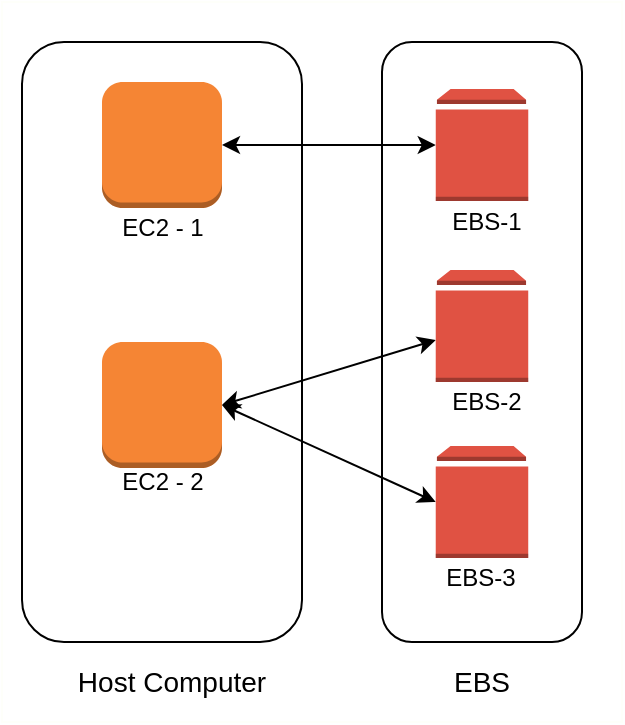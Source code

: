 <mxfile version="12.9.9" type="device"><diagram id="kben0r0gYYd9zOO5OQ2E" name="Page-1"><mxGraphModel dx="1055" dy="808" grid="1" gridSize="10" guides="1" tooltips="1" connect="1" arrows="1" fold="1" page="1" pageScale="1" pageWidth="1654" pageHeight="1169" math="0" shadow="0"><root><mxCell id="0"/><mxCell id="1" parent="0"/><mxCell id="MoLzKaAGdUaluVQuXFD1-29" value="" style="rounded=0;whiteSpace=wrap;html=1;fontSize=14;strokeColor=#FEFFFA;" parent="1" vertex="1"><mxGeometry x="330" y="210" width="310" height="360" as="geometry"/></mxCell><mxCell id="MoLzKaAGdUaluVQuXFD1-1" value="" style="rounded=1;whiteSpace=wrap;html=1;" parent="1" vertex="1"><mxGeometry x="340" y="230" width="140" height="300" as="geometry"/></mxCell><mxCell id="MoLzKaAGdUaluVQuXFD1-19" value="" style="rounded=1;whiteSpace=wrap;html=1;" parent="1" vertex="1"><mxGeometry x="520" y="230" width="100" height="300" as="geometry"/></mxCell><mxCell id="MoLzKaAGdUaluVQuXFD1-22" value="" style="endArrow=classic;startArrow=classic;html=1;exitX=0;exitY=0.5;exitDx=0;exitDy=0;entryX=1;entryY=0.5;entryDx=0;entryDy=0;entryPerimeter=0;exitPerimeter=0;" parent="1" source="KWupa7GQliLWAhsqFfcC-5" target="KWupa7GQliLWAhsqFfcC-2" edge="1"><mxGeometry width="50" height="50" relative="1" as="geometry"><mxPoint x="545" y="415" as="sourcePoint"/><mxPoint x="600" y="360" as="targetPoint"/></mxGeometry></mxCell><mxCell id="MoLzKaAGdUaluVQuXFD1-24" value="" style="endArrow=classic;startArrow=classic;html=1;entryX=1;entryY=0.5;entryDx=0;entryDy=0;entryPerimeter=0;" parent="1" source="KWupa7GQliLWAhsqFfcC-4" target="KWupa7GQliLWAhsqFfcC-2" edge="1"><mxGeometry width="50" height="50" relative="1" as="geometry"><mxPoint x="545" y="355" as="sourcePoint"/><mxPoint x="600" y="360" as="targetPoint"/></mxGeometry></mxCell><mxCell id="MoLzKaAGdUaluVQuXFD1-25" value="" style="endArrow=classic;startArrow=classic;html=1;entryX=0;entryY=0.5;entryDx=0;entryDy=0;exitX=1;exitY=0.5;exitDx=0;exitDy=0;exitPerimeter=0;entryPerimeter=0;" parent="1" source="KWupa7GQliLWAhsqFfcC-1" target="KWupa7GQliLWAhsqFfcC-3" edge="1"><mxGeometry width="50" height="50" relative="1" as="geometry"><mxPoint x="600" y="270" as="sourcePoint"/><mxPoint x="545" y="281.5" as="targetPoint"/></mxGeometry></mxCell><mxCell id="MoLzKaAGdUaluVQuXFD1-27" value="Host Computer" style="text;html=1;strokeColor=none;fillColor=none;align=center;verticalAlign=middle;whiteSpace=wrap;rounded=0;fontSize=14;" parent="1" vertex="1"><mxGeometry x="355" y="540" width="120" height="20" as="geometry"/></mxCell><mxCell id="MoLzKaAGdUaluVQuXFD1-28" value="EBS" style="text;html=1;strokeColor=none;fillColor=none;align=center;verticalAlign=middle;whiteSpace=wrap;rounded=0;fontSize=14;" parent="1" vertex="1"><mxGeometry x="510" y="540" width="120" height="20" as="geometry"/></mxCell><mxCell id="KWupa7GQliLWAhsqFfcC-1" value="" style="outlineConnect=0;dashed=0;verticalLabelPosition=bottom;verticalAlign=top;align=center;html=1;shape=mxgraph.aws3.instance;fillColor=#F58534;gradientColor=none;strokeColor=#4D4D4D;" parent="1" vertex="1"><mxGeometry x="380" y="250" width="60" height="63" as="geometry"/></mxCell><mxCell id="KWupa7GQliLWAhsqFfcC-2" value="" style="outlineConnect=0;dashed=0;verticalLabelPosition=bottom;verticalAlign=top;align=center;html=1;shape=mxgraph.aws3.instance;fillColor=#F58534;gradientColor=none;strokeColor=#4D4D4D;" parent="1" vertex="1"><mxGeometry x="380" y="380" width="60" height="63" as="geometry"/></mxCell><mxCell id="KWupa7GQliLWAhsqFfcC-3" value="" style="outlineConnect=0;dashed=0;verticalLabelPosition=bottom;verticalAlign=top;align=center;html=1;shape=mxgraph.aws3.volume;fillColor=#E05243;gradientColor=none;strokeColor=#4D4D4D;" parent="1" vertex="1"><mxGeometry x="546.88" y="253.5" width="46.25" height="56" as="geometry"/></mxCell><mxCell id="KWupa7GQliLWAhsqFfcC-4" value="" style="outlineConnect=0;dashed=0;verticalLabelPosition=bottom;verticalAlign=top;align=center;html=1;shape=mxgraph.aws3.volume;fillColor=#E05243;gradientColor=none;strokeColor=#4D4D4D;" parent="1" vertex="1"><mxGeometry x="546.87" y="344" width="46.25" height="56" as="geometry"/></mxCell><mxCell id="KWupa7GQliLWAhsqFfcC-5" value="" style="outlineConnect=0;dashed=0;verticalLabelPosition=bottom;verticalAlign=top;align=center;html=1;shape=mxgraph.aws3.volume;fillColor=#E05243;gradientColor=none;strokeColor=#4D4D4D;" parent="1" vertex="1"><mxGeometry x="546.87" y="432" width="46.25" height="56" as="geometry"/></mxCell><mxCell id="KWupa7GQliLWAhsqFfcC-6" value="EC2 - 1" style="text;html=1;strokeColor=none;fillColor=none;align=center;verticalAlign=middle;whiteSpace=wrap;rounded=0;" parent="1" vertex="1"><mxGeometry x="362.5" y="313" width="95" height="20" as="geometry"/></mxCell><mxCell id="KWupa7GQliLWAhsqFfcC-7" value="EC2 - 2" style="text;html=1;strokeColor=none;fillColor=none;align=center;verticalAlign=middle;whiteSpace=wrap;rounded=0;" parent="1" vertex="1"><mxGeometry x="362.5" y="440" width="95" height="20" as="geometry"/></mxCell><mxCell id="KWupa7GQliLWAhsqFfcC-8" value="EBS-1" style="text;html=1;strokeColor=none;fillColor=none;align=center;verticalAlign=middle;whiteSpace=wrap;rounded=0;" parent="1" vertex="1"><mxGeometry x="525" y="309.5" width="95" height="20" as="geometry"/></mxCell><mxCell id="KWupa7GQliLWAhsqFfcC-9" value="EBS-2" style="text;html=1;strokeColor=none;fillColor=none;align=center;verticalAlign=middle;whiteSpace=wrap;rounded=0;" parent="1" vertex="1"><mxGeometry x="525" y="400" width="95" height="20" as="geometry"/></mxCell><mxCell id="KWupa7GQliLWAhsqFfcC-11" value="EBS-3" style="text;html=1;strokeColor=none;fillColor=none;align=center;verticalAlign=middle;whiteSpace=wrap;rounded=0;" parent="1" vertex="1"><mxGeometry x="522.49" y="488" width="95" height="20" as="geometry"/></mxCell></root></mxGraphModel></diagram></mxfile>